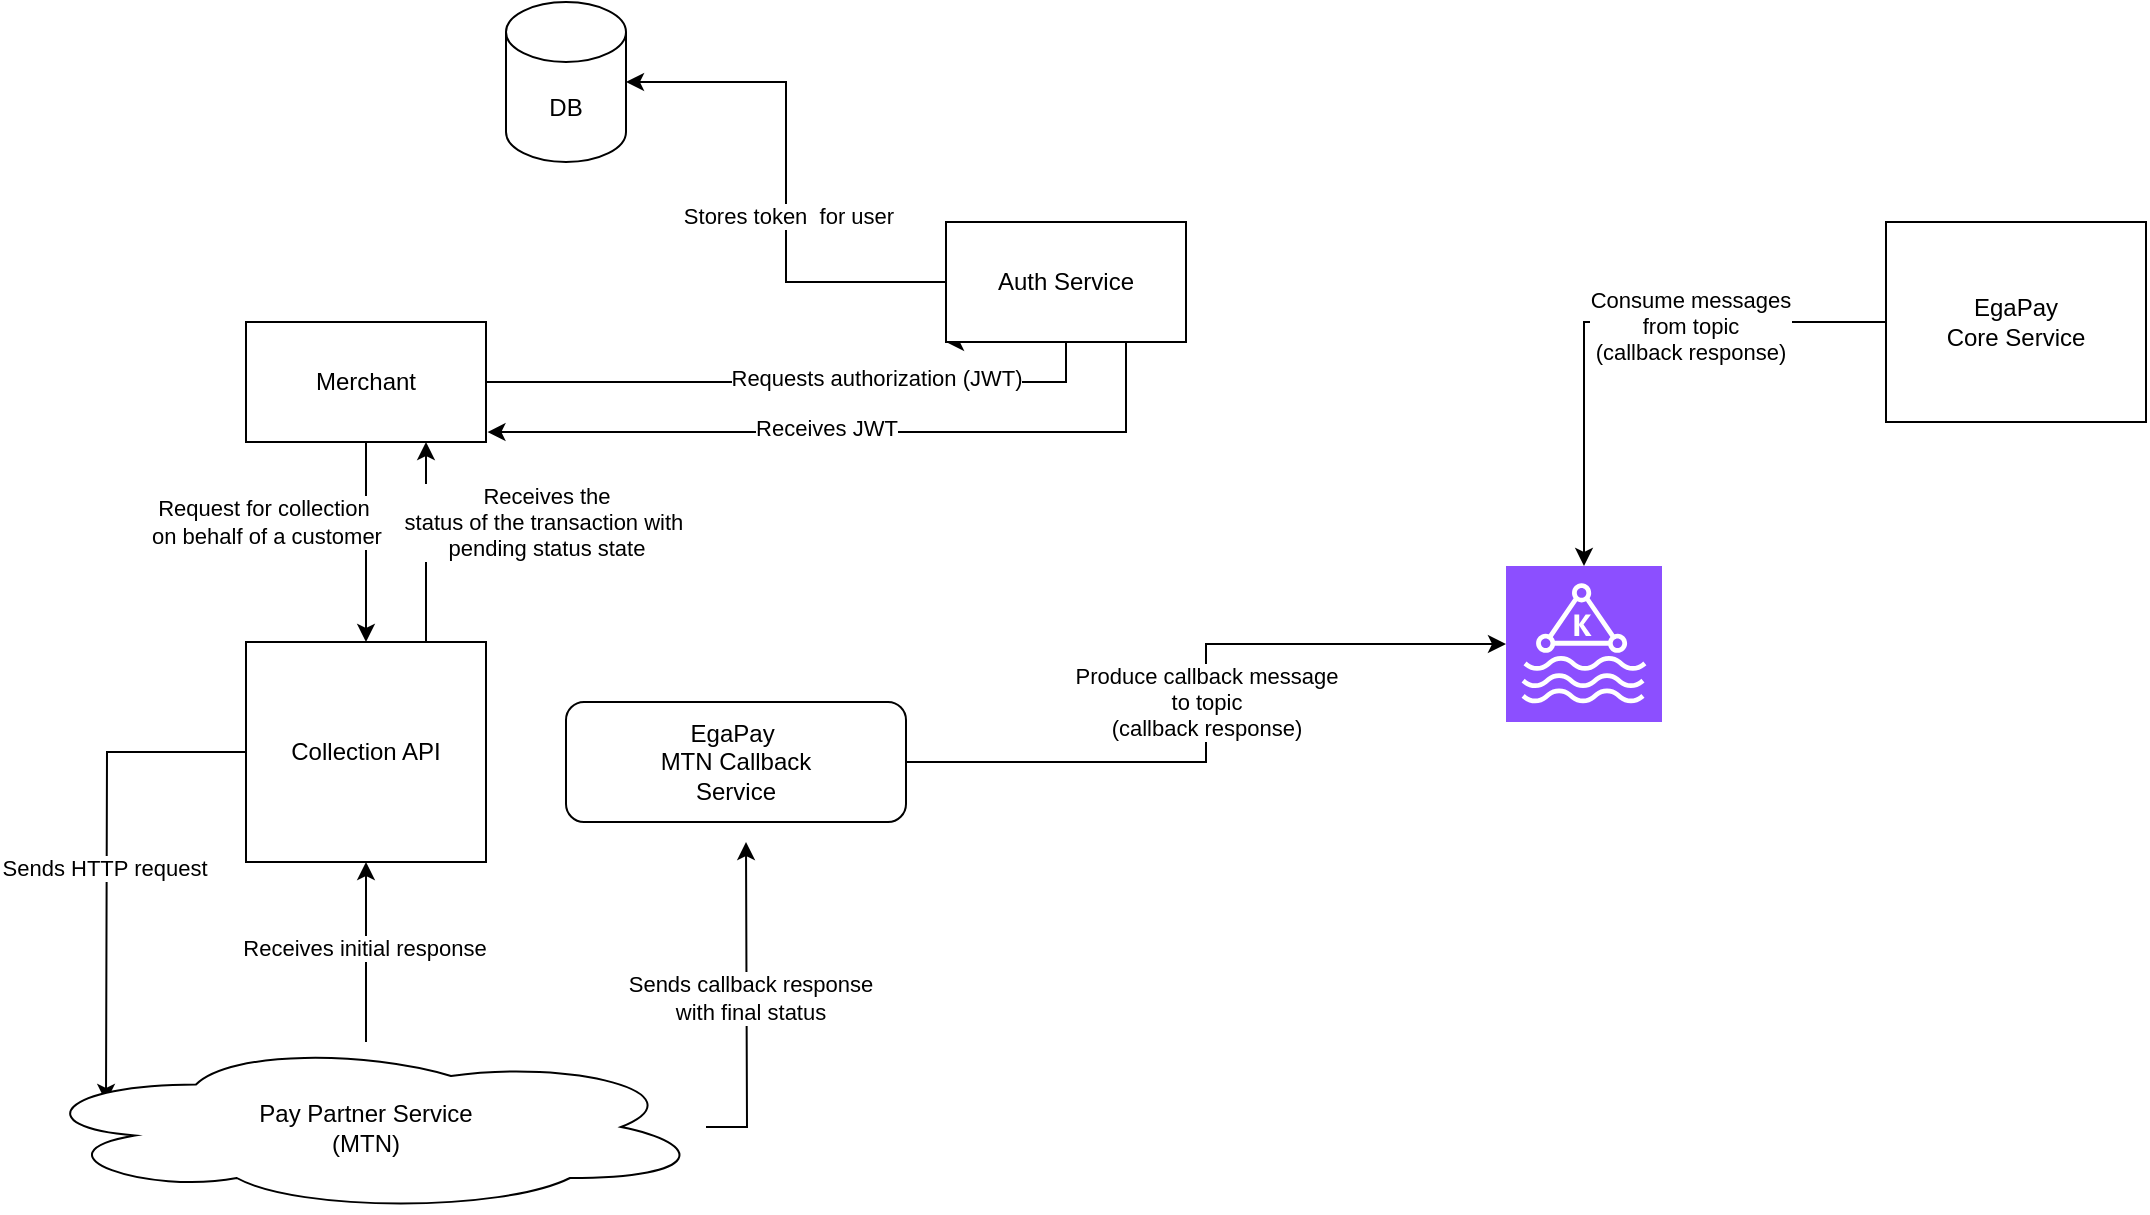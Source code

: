 <mxfile version="24.4.0" type="device">
  <diagram name="Page-1" id="xjvO9sCeUtCyjEZ_CJoX">
    <mxGraphModel dx="1434" dy="883" grid="1" gridSize="10" guides="1" tooltips="1" connect="1" arrows="1" fold="1" page="1" pageScale="1" pageWidth="827" pageHeight="1169" math="0" shadow="0">
      <root>
        <mxCell id="0" />
        <mxCell id="1" parent="0" />
        <mxCell id="hpMdCuRr0D7u2F-QPZwM-6" style="edgeStyle=orthogonalEdgeStyle;rounded=0;orthogonalLoop=1;jettySize=auto;html=1;entryX=0;entryY=1;entryDx=0;entryDy=0;" edge="1" parent="1" source="hpMdCuRr0D7u2F-QPZwM-1" target="hpMdCuRr0D7u2F-QPZwM-2">
          <mxGeometry relative="1" as="geometry">
            <Array as="points">
              <mxPoint x="650" y="210" />
              <mxPoint x="650" y="190" />
            </Array>
          </mxGeometry>
        </mxCell>
        <mxCell id="hpMdCuRr0D7u2F-QPZwM-7" value="Requests authorization (JWT)" style="edgeLabel;html=1;align=center;verticalAlign=middle;resizable=0;points=[];" vertex="1" connectable="0" parent="hpMdCuRr0D7u2F-QPZwM-6">
          <mxGeometry x="0.052" y="2" relative="1" as="geometry">
            <mxPoint as="offset" />
          </mxGeometry>
        </mxCell>
        <mxCell id="hpMdCuRr0D7u2F-QPZwM-13" value="" style="edgeStyle=orthogonalEdgeStyle;rounded=0;orthogonalLoop=1;jettySize=auto;html=1;" edge="1" parent="1" source="hpMdCuRr0D7u2F-QPZwM-1" target="hpMdCuRr0D7u2F-QPZwM-12">
          <mxGeometry relative="1" as="geometry" />
        </mxCell>
        <mxCell id="hpMdCuRr0D7u2F-QPZwM-14" value="Request for collection&amp;nbsp;&lt;div&gt;on behalf of a customer&lt;/div&gt;" style="edgeLabel;html=1;align=center;verticalAlign=middle;resizable=0;points=[];" vertex="1" connectable="0" parent="hpMdCuRr0D7u2F-QPZwM-13">
          <mxGeometry x="-0.113" y="2" relative="1" as="geometry">
            <mxPoint x="-52" y="-5" as="offset" />
          </mxGeometry>
        </mxCell>
        <mxCell id="hpMdCuRr0D7u2F-QPZwM-1" value="Merchant" style="rounded=0;whiteSpace=wrap;html=1;" vertex="1" parent="1">
          <mxGeometry x="240" y="180" width="120" height="60" as="geometry" />
        </mxCell>
        <mxCell id="hpMdCuRr0D7u2F-QPZwM-2" value="Auth Service" style="rounded=0;whiteSpace=wrap;html=1;" vertex="1" parent="1">
          <mxGeometry x="590" y="130" width="120" height="60" as="geometry" />
        </mxCell>
        <mxCell id="hpMdCuRr0D7u2F-QPZwM-3" value="DB" style="shape=cylinder3;whiteSpace=wrap;html=1;boundedLbl=1;backgroundOutline=1;size=15;" vertex="1" parent="1">
          <mxGeometry x="370" y="20" width="60" height="80" as="geometry" />
        </mxCell>
        <mxCell id="hpMdCuRr0D7u2F-QPZwM-4" style="edgeStyle=orthogonalEdgeStyle;rounded=0;orthogonalLoop=1;jettySize=auto;html=1;entryX=1;entryY=0.5;entryDx=0;entryDy=0;entryPerimeter=0;" edge="1" parent="1" source="hpMdCuRr0D7u2F-QPZwM-2" target="hpMdCuRr0D7u2F-QPZwM-3">
          <mxGeometry relative="1" as="geometry" />
        </mxCell>
        <mxCell id="hpMdCuRr0D7u2F-QPZwM-5" value="Stores token&amp;nbsp; for user" style="edgeLabel;html=1;align=center;verticalAlign=middle;resizable=0;points=[];" vertex="1" connectable="0" parent="hpMdCuRr0D7u2F-QPZwM-4">
          <mxGeometry x="-0.126" y="-1" relative="1" as="geometry">
            <mxPoint as="offset" />
          </mxGeometry>
        </mxCell>
        <mxCell id="hpMdCuRr0D7u2F-QPZwM-8" style="edgeStyle=orthogonalEdgeStyle;rounded=0;orthogonalLoop=1;jettySize=auto;html=1;exitX=0.75;exitY=1;exitDx=0;exitDy=0;entryX=1.006;entryY=0.917;entryDx=0;entryDy=0;entryPerimeter=0;" edge="1" parent="1" source="hpMdCuRr0D7u2F-QPZwM-2" target="hpMdCuRr0D7u2F-QPZwM-1">
          <mxGeometry relative="1" as="geometry" />
        </mxCell>
        <mxCell id="hpMdCuRr0D7u2F-QPZwM-9" value="Receives JWT" style="edgeLabel;html=1;align=center;verticalAlign=middle;resizable=0;points=[];" vertex="1" connectable="0" parent="hpMdCuRr0D7u2F-QPZwM-8">
          <mxGeometry x="0.074" y="-2" relative="1" as="geometry">
            <mxPoint as="offset" />
          </mxGeometry>
        </mxCell>
        <mxCell id="hpMdCuRr0D7u2F-QPZwM-15" style="edgeStyle=orthogonalEdgeStyle;rounded=0;orthogonalLoop=1;jettySize=auto;html=1;exitX=0.75;exitY=0;exitDx=0;exitDy=0;entryX=0.75;entryY=1;entryDx=0;entryDy=0;" edge="1" parent="1" source="hpMdCuRr0D7u2F-QPZwM-12" target="hpMdCuRr0D7u2F-QPZwM-1">
          <mxGeometry relative="1" as="geometry" />
        </mxCell>
        <mxCell id="hpMdCuRr0D7u2F-QPZwM-16" value="Receives the&lt;br&gt;status of the transaction with&amp;nbsp;&lt;br&gt;pending status state" style="edgeLabel;html=1;align=center;verticalAlign=middle;resizable=0;points=[];" vertex="1" connectable="0" parent="hpMdCuRr0D7u2F-QPZwM-15">
          <mxGeometry x="0.207" relative="1" as="geometry">
            <mxPoint x="60" as="offset" />
          </mxGeometry>
        </mxCell>
        <mxCell id="hpMdCuRr0D7u2F-QPZwM-27" style="edgeStyle=orthogonalEdgeStyle;rounded=0;orthogonalLoop=1;jettySize=auto;html=1;" edge="1" parent="1" source="hpMdCuRr0D7u2F-QPZwM-12">
          <mxGeometry relative="1" as="geometry">
            <mxPoint x="170" y="570" as="targetPoint" />
          </mxGeometry>
        </mxCell>
        <mxCell id="hpMdCuRr0D7u2F-QPZwM-29" value="Sends HTTP request" style="edgeLabel;html=1;align=center;verticalAlign=middle;resizable=0;points=[];" vertex="1" connectable="0" parent="hpMdCuRr0D7u2F-QPZwM-27">
          <mxGeometry x="0.037" y="-2" relative="1" as="geometry">
            <mxPoint as="offset" />
          </mxGeometry>
        </mxCell>
        <mxCell id="hpMdCuRr0D7u2F-QPZwM-12" value="Collection API" style="rounded=0;whiteSpace=wrap;html=1;" vertex="1" parent="1">
          <mxGeometry x="240" y="340" width="120" height="110" as="geometry" />
        </mxCell>
        <mxCell id="hpMdCuRr0D7u2F-QPZwM-28" style="edgeStyle=orthogonalEdgeStyle;rounded=0;orthogonalLoop=1;jettySize=auto;html=1;" edge="1" parent="1" source="hpMdCuRr0D7u2F-QPZwM-20" target="hpMdCuRr0D7u2F-QPZwM-12">
          <mxGeometry relative="1" as="geometry" />
        </mxCell>
        <mxCell id="hpMdCuRr0D7u2F-QPZwM-30" value="Receives initial response" style="edgeLabel;html=1;align=center;verticalAlign=middle;resizable=0;points=[];" vertex="1" connectable="0" parent="hpMdCuRr0D7u2F-QPZwM-28">
          <mxGeometry x="0.044" y="1" relative="1" as="geometry">
            <mxPoint as="offset" />
          </mxGeometry>
        </mxCell>
        <mxCell id="hpMdCuRr0D7u2F-QPZwM-32" style="edgeStyle=orthogonalEdgeStyle;rounded=0;orthogonalLoop=1;jettySize=auto;html=1;" edge="1" parent="1" source="hpMdCuRr0D7u2F-QPZwM-20">
          <mxGeometry relative="1" as="geometry">
            <mxPoint x="490" y="440" as="targetPoint" />
          </mxGeometry>
        </mxCell>
        <mxCell id="hpMdCuRr0D7u2F-QPZwM-33" value="Sends callback response&lt;br&gt;with final status" style="edgeLabel;html=1;align=center;verticalAlign=middle;resizable=0;points=[];" vertex="1" connectable="0" parent="hpMdCuRr0D7u2F-QPZwM-32">
          <mxGeometry x="0.047" y="-1" relative="1" as="geometry">
            <mxPoint as="offset" />
          </mxGeometry>
        </mxCell>
        <mxCell id="hpMdCuRr0D7u2F-QPZwM-20" value="Pay Partner Service&lt;br&gt;(MTN)" style="ellipse;shape=cloud;whiteSpace=wrap;html=1;" vertex="1" parent="1">
          <mxGeometry x="130" y="540" width="340" height="85" as="geometry" />
        </mxCell>
        <mxCell id="hpMdCuRr0D7u2F-QPZwM-36" style="edgeStyle=orthogonalEdgeStyle;rounded=0;orthogonalLoop=1;jettySize=auto;html=1;" edge="1" parent="1" source="hpMdCuRr0D7u2F-QPZwM-31" target="hpMdCuRr0D7u2F-QPZwM-35">
          <mxGeometry relative="1" as="geometry" />
        </mxCell>
        <mxCell id="hpMdCuRr0D7u2F-QPZwM-37" value="Produce callback message&lt;br&gt;to topic&lt;br&gt;(callback response)" style="edgeLabel;html=1;align=center;verticalAlign=middle;resizable=0;points=[];" vertex="1" connectable="0" parent="hpMdCuRr0D7u2F-QPZwM-36">
          <mxGeometry x="0.003" relative="1" as="geometry">
            <mxPoint as="offset" />
          </mxGeometry>
        </mxCell>
        <mxCell id="hpMdCuRr0D7u2F-QPZwM-31" value="EgaPay&amp;nbsp;&lt;div&gt;MTN Callback&lt;br&gt;Service&lt;/div&gt;" style="rounded=1;whiteSpace=wrap;html=1;" vertex="1" parent="1">
          <mxGeometry x="400" y="370" width="170" height="60" as="geometry" />
        </mxCell>
        <mxCell id="hpMdCuRr0D7u2F-QPZwM-38" style="edgeStyle=orthogonalEdgeStyle;rounded=0;orthogonalLoop=1;jettySize=auto;html=1;" edge="1" parent="1" source="hpMdCuRr0D7u2F-QPZwM-34" target="hpMdCuRr0D7u2F-QPZwM-35">
          <mxGeometry relative="1" as="geometry" />
        </mxCell>
        <mxCell id="hpMdCuRr0D7u2F-QPZwM-39" value="Consume messages&lt;br&gt;from topic&lt;br&gt;(callback response)" style="edgeLabel;html=1;align=center;verticalAlign=middle;resizable=0;points=[];" vertex="1" connectable="0" parent="hpMdCuRr0D7u2F-QPZwM-38">
          <mxGeometry x="-0.277" y="2" relative="1" as="geometry">
            <mxPoint as="offset" />
          </mxGeometry>
        </mxCell>
        <mxCell id="hpMdCuRr0D7u2F-QPZwM-34" value="EgaPay&lt;br&gt;Core Service" style="rounded=0;whiteSpace=wrap;html=1;" vertex="1" parent="1">
          <mxGeometry x="1060" y="130" width="130" height="100" as="geometry" />
        </mxCell>
        <mxCell id="hpMdCuRr0D7u2F-QPZwM-35" value="" style="sketch=0;points=[[0,0,0],[0.25,0,0],[0.5,0,0],[0.75,0,0],[1,0,0],[0,1,0],[0.25,1,0],[0.5,1,0],[0.75,1,0],[1,1,0],[0,0.25,0],[0,0.5,0],[0,0.75,0],[1,0.25,0],[1,0.5,0],[1,0.75,0]];outlineConnect=0;fontColor=#232F3E;fillColor=#8C4FFF;strokeColor=#ffffff;dashed=0;verticalLabelPosition=bottom;verticalAlign=top;align=center;html=1;fontSize=12;fontStyle=0;aspect=fixed;shape=mxgraph.aws4.resourceIcon;resIcon=mxgraph.aws4.managed_streaming_for_kafka;" vertex="1" parent="1">
          <mxGeometry x="870" y="302" width="78" height="78" as="geometry" />
        </mxCell>
      </root>
    </mxGraphModel>
  </diagram>
</mxfile>
